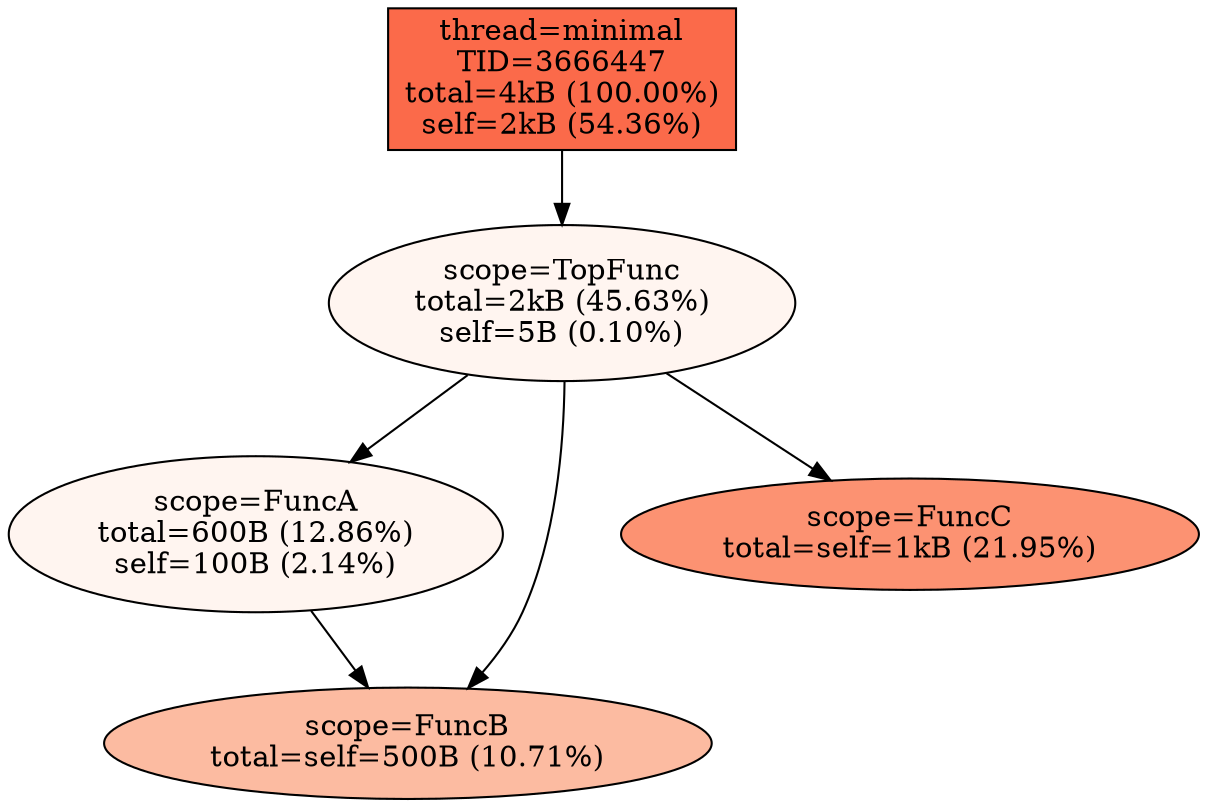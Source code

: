 digraph MallocTree_TID3666447 {
node [colorscheme=reds9 style=filled]
"minimal" [label="thread=minimal\nTID=3666447\ntotal=4kB (100.00%)\nself=2kB (54.36%)" shape=box fillcolor=5]
"minimal" -> "TopFunc"
"TopFunc" [label="scope=TopFunc\ntotal=2kB (45.63%)\nself=5B (0.10%)" fillcolor=1]
"TopFunc" -> "FuncA"
"TopFunc" -> "FuncB"
"TopFunc" -> "FuncC"
"FuncA" [label="scope=FuncA\ntotal=600B (12.86%)\nself=100B (2.14%)" fillcolor=1]
"FuncA" -> "FuncB"
"FuncB" [label="scope=FuncB\ntotal=self=500B (10.71%)" fillcolor=3]
"FuncB" [label="scope=FuncB\ntotal=self=500B (10.71%)" fillcolor=3]
"FuncC" [label="scope=FuncC\ntotal=self=1kB (21.95%)" fillcolor=4]
}

digraph MallocTree_globals {
"__before_init_node__" [label="Memory Allocated\nBefore MallocTag Init\n72kB"]
"__malloctag_self_memory__" [label="Memory Allocated\nBy MallocTag itself\n55kB"]
}
